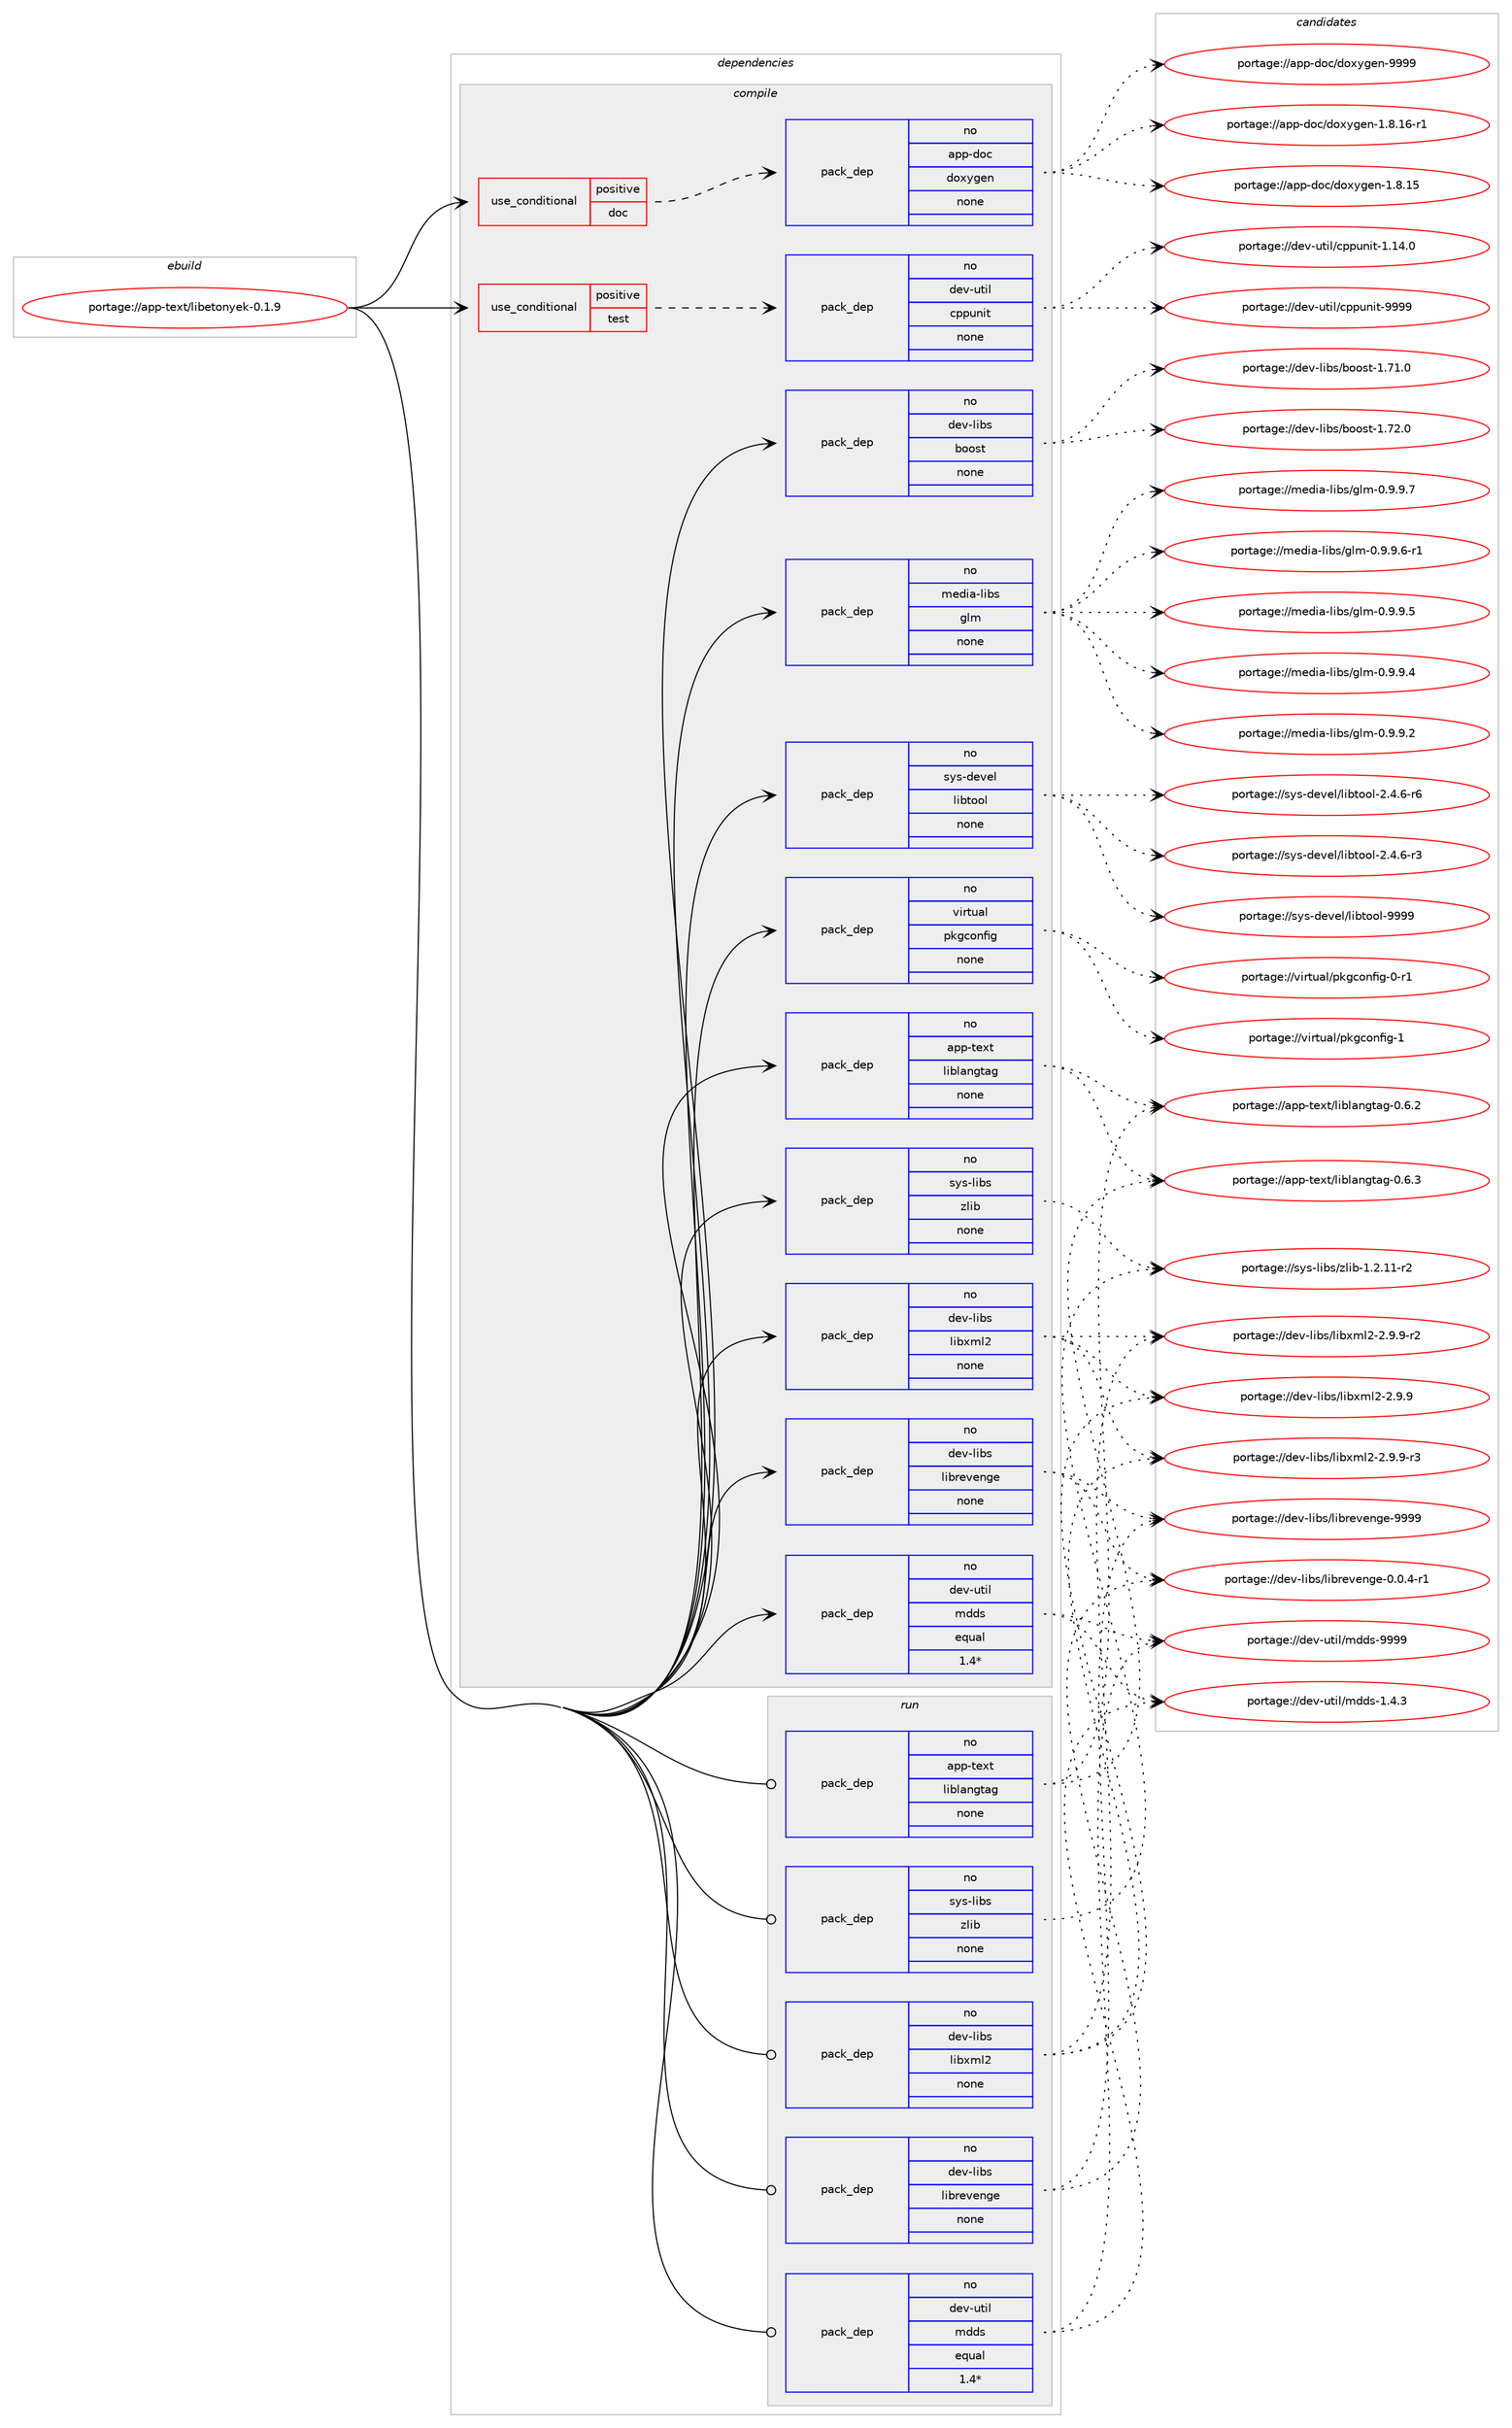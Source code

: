 digraph prolog {

# *************
# Graph options
# *************

newrank=true;
concentrate=true;
compound=true;
graph [rankdir=LR,fontname=Helvetica,fontsize=10,ranksep=1.5];#, ranksep=2.5, nodesep=0.2];
edge  [arrowhead=vee];
node  [fontname=Helvetica,fontsize=10];

# **********
# The ebuild
# **********

subgraph cluster_leftcol {
color=gray;
rank=same;
label=<<i>ebuild</i>>;
id [label="portage://app-text/libetonyek-0.1.9", color=red, width=4, href="../app-text/libetonyek-0.1.9.svg"];
}

# ****************
# The dependencies
# ****************

subgraph cluster_midcol {
color=gray;
label=<<i>dependencies</i>>;
subgraph cluster_compile {
fillcolor="#eeeeee";
style=filled;
label=<<i>compile</i>>;
subgraph cond140168 {
dependency596429 [label=<<TABLE BORDER="0" CELLBORDER="1" CELLSPACING="0" CELLPADDING="4"><TR><TD ROWSPAN="3" CELLPADDING="10">use_conditional</TD></TR><TR><TD>positive</TD></TR><TR><TD>doc</TD></TR></TABLE>>, shape=none, color=red];
subgraph pack448311 {
dependency596430 [label=<<TABLE BORDER="0" CELLBORDER="1" CELLSPACING="0" CELLPADDING="4" WIDTH="220"><TR><TD ROWSPAN="6" CELLPADDING="30">pack_dep</TD></TR><TR><TD WIDTH="110">no</TD></TR><TR><TD>app-doc</TD></TR><TR><TD>doxygen</TD></TR><TR><TD>none</TD></TR><TR><TD></TD></TR></TABLE>>, shape=none, color=blue];
}
dependency596429:e -> dependency596430:w [weight=20,style="dashed",arrowhead="vee"];
}
id:e -> dependency596429:w [weight=20,style="solid",arrowhead="vee"];
subgraph cond140169 {
dependency596431 [label=<<TABLE BORDER="0" CELLBORDER="1" CELLSPACING="0" CELLPADDING="4"><TR><TD ROWSPAN="3" CELLPADDING="10">use_conditional</TD></TR><TR><TD>positive</TD></TR><TR><TD>test</TD></TR></TABLE>>, shape=none, color=red];
subgraph pack448312 {
dependency596432 [label=<<TABLE BORDER="0" CELLBORDER="1" CELLSPACING="0" CELLPADDING="4" WIDTH="220"><TR><TD ROWSPAN="6" CELLPADDING="30">pack_dep</TD></TR><TR><TD WIDTH="110">no</TD></TR><TR><TD>dev-util</TD></TR><TR><TD>cppunit</TD></TR><TR><TD>none</TD></TR><TR><TD></TD></TR></TABLE>>, shape=none, color=blue];
}
dependency596431:e -> dependency596432:w [weight=20,style="dashed",arrowhead="vee"];
}
id:e -> dependency596431:w [weight=20,style="solid",arrowhead="vee"];
subgraph pack448313 {
dependency596433 [label=<<TABLE BORDER="0" CELLBORDER="1" CELLSPACING="0" CELLPADDING="4" WIDTH="220"><TR><TD ROWSPAN="6" CELLPADDING="30">pack_dep</TD></TR><TR><TD WIDTH="110">no</TD></TR><TR><TD>app-text</TD></TR><TR><TD>liblangtag</TD></TR><TR><TD>none</TD></TR><TR><TD></TD></TR></TABLE>>, shape=none, color=blue];
}
id:e -> dependency596433:w [weight=20,style="solid",arrowhead="vee"];
subgraph pack448314 {
dependency596434 [label=<<TABLE BORDER="0" CELLBORDER="1" CELLSPACING="0" CELLPADDING="4" WIDTH="220"><TR><TD ROWSPAN="6" CELLPADDING="30">pack_dep</TD></TR><TR><TD WIDTH="110">no</TD></TR><TR><TD>dev-libs</TD></TR><TR><TD>boost</TD></TR><TR><TD>none</TD></TR><TR><TD></TD></TR></TABLE>>, shape=none, color=blue];
}
id:e -> dependency596434:w [weight=20,style="solid",arrowhead="vee"];
subgraph pack448315 {
dependency596435 [label=<<TABLE BORDER="0" CELLBORDER="1" CELLSPACING="0" CELLPADDING="4" WIDTH="220"><TR><TD ROWSPAN="6" CELLPADDING="30">pack_dep</TD></TR><TR><TD WIDTH="110">no</TD></TR><TR><TD>dev-libs</TD></TR><TR><TD>librevenge</TD></TR><TR><TD>none</TD></TR><TR><TD></TD></TR></TABLE>>, shape=none, color=blue];
}
id:e -> dependency596435:w [weight=20,style="solid",arrowhead="vee"];
subgraph pack448316 {
dependency596436 [label=<<TABLE BORDER="0" CELLBORDER="1" CELLSPACING="0" CELLPADDING="4" WIDTH="220"><TR><TD ROWSPAN="6" CELLPADDING="30">pack_dep</TD></TR><TR><TD WIDTH="110">no</TD></TR><TR><TD>dev-libs</TD></TR><TR><TD>libxml2</TD></TR><TR><TD>none</TD></TR><TR><TD></TD></TR></TABLE>>, shape=none, color=blue];
}
id:e -> dependency596436:w [weight=20,style="solid",arrowhead="vee"];
subgraph pack448317 {
dependency596437 [label=<<TABLE BORDER="0" CELLBORDER="1" CELLSPACING="0" CELLPADDING="4" WIDTH="220"><TR><TD ROWSPAN="6" CELLPADDING="30">pack_dep</TD></TR><TR><TD WIDTH="110">no</TD></TR><TR><TD>dev-util</TD></TR><TR><TD>mdds</TD></TR><TR><TD>equal</TD></TR><TR><TD>1.4*</TD></TR></TABLE>>, shape=none, color=blue];
}
id:e -> dependency596437:w [weight=20,style="solid",arrowhead="vee"];
subgraph pack448318 {
dependency596438 [label=<<TABLE BORDER="0" CELLBORDER="1" CELLSPACING="0" CELLPADDING="4" WIDTH="220"><TR><TD ROWSPAN="6" CELLPADDING="30">pack_dep</TD></TR><TR><TD WIDTH="110">no</TD></TR><TR><TD>media-libs</TD></TR><TR><TD>glm</TD></TR><TR><TD>none</TD></TR><TR><TD></TD></TR></TABLE>>, shape=none, color=blue];
}
id:e -> dependency596438:w [weight=20,style="solid",arrowhead="vee"];
subgraph pack448319 {
dependency596439 [label=<<TABLE BORDER="0" CELLBORDER="1" CELLSPACING="0" CELLPADDING="4" WIDTH="220"><TR><TD ROWSPAN="6" CELLPADDING="30">pack_dep</TD></TR><TR><TD WIDTH="110">no</TD></TR><TR><TD>sys-devel</TD></TR><TR><TD>libtool</TD></TR><TR><TD>none</TD></TR><TR><TD></TD></TR></TABLE>>, shape=none, color=blue];
}
id:e -> dependency596439:w [weight=20,style="solid",arrowhead="vee"];
subgraph pack448320 {
dependency596440 [label=<<TABLE BORDER="0" CELLBORDER="1" CELLSPACING="0" CELLPADDING="4" WIDTH="220"><TR><TD ROWSPAN="6" CELLPADDING="30">pack_dep</TD></TR><TR><TD WIDTH="110">no</TD></TR><TR><TD>sys-libs</TD></TR><TR><TD>zlib</TD></TR><TR><TD>none</TD></TR><TR><TD></TD></TR></TABLE>>, shape=none, color=blue];
}
id:e -> dependency596440:w [weight=20,style="solid",arrowhead="vee"];
subgraph pack448321 {
dependency596441 [label=<<TABLE BORDER="0" CELLBORDER="1" CELLSPACING="0" CELLPADDING="4" WIDTH="220"><TR><TD ROWSPAN="6" CELLPADDING="30">pack_dep</TD></TR><TR><TD WIDTH="110">no</TD></TR><TR><TD>virtual</TD></TR><TR><TD>pkgconfig</TD></TR><TR><TD>none</TD></TR><TR><TD></TD></TR></TABLE>>, shape=none, color=blue];
}
id:e -> dependency596441:w [weight=20,style="solid",arrowhead="vee"];
}
subgraph cluster_compileandrun {
fillcolor="#eeeeee";
style=filled;
label=<<i>compile and run</i>>;
}
subgraph cluster_run {
fillcolor="#eeeeee";
style=filled;
label=<<i>run</i>>;
subgraph pack448322 {
dependency596442 [label=<<TABLE BORDER="0" CELLBORDER="1" CELLSPACING="0" CELLPADDING="4" WIDTH="220"><TR><TD ROWSPAN="6" CELLPADDING="30">pack_dep</TD></TR><TR><TD WIDTH="110">no</TD></TR><TR><TD>app-text</TD></TR><TR><TD>liblangtag</TD></TR><TR><TD>none</TD></TR><TR><TD></TD></TR></TABLE>>, shape=none, color=blue];
}
id:e -> dependency596442:w [weight=20,style="solid",arrowhead="odot"];
subgraph pack448323 {
dependency596443 [label=<<TABLE BORDER="0" CELLBORDER="1" CELLSPACING="0" CELLPADDING="4" WIDTH="220"><TR><TD ROWSPAN="6" CELLPADDING="30">pack_dep</TD></TR><TR><TD WIDTH="110">no</TD></TR><TR><TD>dev-libs</TD></TR><TR><TD>librevenge</TD></TR><TR><TD>none</TD></TR><TR><TD></TD></TR></TABLE>>, shape=none, color=blue];
}
id:e -> dependency596443:w [weight=20,style="solid",arrowhead="odot"];
subgraph pack448324 {
dependency596444 [label=<<TABLE BORDER="0" CELLBORDER="1" CELLSPACING="0" CELLPADDING="4" WIDTH="220"><TR><TD ROWSPAN="6" CELLPADDING="30">pack_dep</TD></TR><TR><TD WIDTH="110">no</TD></TR><TR><TD>dev-libs</TD></TR><TR><TD>libxml2</TD></TR><TR><TD>none</TD></TR><TR><TD></TD></TR></TABLE>>, shape=none, color=blue];
}
id:e -> dependency596444:w [weight=20,style="solid",arrowhead="odot"];
subgraph pack448325 {
dependency596445 [label=<<TABLE BORDER="0" CELLBORDER="1" CELLSPACING="0" CELLPADDING="4" WIDTH="220"><TR><TD ROWSPAN="6" CELLPADDING="30">pack_dep</TD></TR><TR><TD WIDTH="110">no</TD></TR><TR><TD>dev-util</TD></TR><TR><TD>mdds</TD></TR><TR><TD>equal</TD></TR><TR><TD>1.4*</TD></TR></TABLE>>, shape=none, color=blue];
}
id:e -> dependency596445:w [weight=20,style="solid",arrowhead="odot"];
subgraph pack448326 {
dependency596446 [label=<<TABLE BORDER="0" CELLBORDER="1" CELLSPACING="0" CELLPADDING="4" WIDTH="220"><TR><TD ROWSPAN="6" CELLPADDING="30">pack_dep</TD></TR><TR><TD WIDTH="110">no</TD></TR><TR><TD>sys-libs</TD></TR><TR><TD>zlib</TD></TR><TR><TD>none</TD></TR><TR><TD></TD></TR></TABLE>>, shape=none, color=blue];
}
id:e -> dependency596446:w [weight=20,style="solid",arrowhead="odot"];
}
}

# **************
# The candidates
# **************

subgraph cluster_choices {
rank=same;
color=gray;
label=<<i>candidates</i>>;

subgraph choice448311 {
color=black;
nodesep=1;
choice971121124510011199471001111201211031011104557575757 [label="portage://app-doc/doxygen-9999", color=red, width=4,href="../app-doc/doxygen-9999.svg"];
choice97112112451001119947100111120121103101110454946564649544511449 [label="portage://app-doc/doxygen-1.8.16-r1", color=red, width=4,href="../app-doc/doxygen-1.8.16-r1.svg"];
choice9711211245100111994710011112012110310111045494656464953 [label="portage://app-doc/doxygen-1.8.15", color=red, width=4,href="../app-doc/doxygen-1.8.15.svg"];
dependency596430:e -> choice971121124510011199471001111201211031011104557575757:w [style=dotted,weight="100"];
dependency596430:e -> choice97112112451001119947100111120121103101110454946564649544511449:w [style=dotted,weight="100"];
dependency596430:e -> choice9711211245100111994710011112012110310111045494656464953:w [style=dotted,weight="100"];
}
subgraph choice448312 {
color=black;
nodesep=1;
choice1001011184511711610510847991121121171101051164557575757 [label="portage://dev-util/cppunit-9999", color=red, width=4,href="../dev-util/cppunit-9999.svg"];
choice10010111845117116105108479911211211711010511645494649524648 [label="portage://dev-util/cppunit-1.14.0", color=red, width=4,href="../dev-util/cppunit-1.14.0.svg"];
dependency596432:e -> choice1001011184511711610510847991121121171101051164557575757:w [style=dotted,weight="100"];
dependency596432:e -> choice10010111845117116105108479911211211711010511645494649524648:w [style=dotted,weight="100"];
}
subgraph choice448313 {
color=black;
nodesep=1;
choice971121124511610112011647108105981089711010311697103454846544651 [label="portage://app-text/liblangtag-0.6.3", color=red, width=4,href="../app-text/liblangtag-0.6.3.svg"];
choice971121124511610112011647108105981089711010311697103454846544650 [label="portage://app-text/liblangtag-0.6.2", color=red, width=4,href="../app-text/liblangtag-0.6.2.svg"];
dependency596433:e -> choice971121124511610112011647108105981089711010311697103454846544651:w [style=dotted,weight="100"];
dependency596433:e -> choice971121124511610112011647108105981089711010311697103454846544650:w [style=dotted,weight="100"];
}
subgraph choice448314 {
color=black;
nodesep=1;
choice1001011184510810598115479811111111511645494655504648 [label="portage://dev-libs/boost-1.72.0", color=red, width=4,href="../dev-libs/boost-1.72.0.svg"];
choice1001011184510810598115479811111111511645494655494648 [label="portage://dev-libs/boost-1.71.0", color=red, width=4,href="../dev-libs/boost-1.71.0.svg"];
dependency596434:e -> choice1001011184510810598115479811111111511645494655504648:w [style=dotted,weight="100"];
dependency596434:e -> choice1001011184510810598115479811111111511645494655494648:w [style=dotted,weight="100"];
}
subgraph choice448315 {
color=black;
nodesep=1;
choice100101118451081059811547108105981141011181011101031014557575757 [label="portage://dev-libs/librevenge-9999", color=red, width=4,href="../dev-libs/librevenge-9999.svg"];
choice100101118451081059811547108105981141011181011101031014548464846524511449 [label="portage://dev-libs/librevenge-0.0.4-r1", color=red, width=4,href="../dev-libs/librevenge-0.0.4-r1.svg"];
dependency596435:e -> choice100101118451081059811547108105981141011181011101031014557575757:w [style=dotted,weight="100"];
dependency596435:e -> choice100101118451081059811547108105981141011181011101031014548464846524511449:w [style=dotted,weight="100"];
}
subgraph choice448316 {
color=black;
nodesep=1;
choice10010111845108105981154710810598120109108504550465746574511451 [label="portage://dev-libs/libxml2-2.9.9-r3", color=red, width=4,href="../dev-libs/libxml2-2.9.9-r3.svg"];
choice10010111845108105981154710810598120109108504550465746574511450 [label="portage://dev-libs/libxml2-2.9.9-r2", color=red, width=4,href="../dev-libs/libxml2-2.9.9-r2.svg"];
choice1001011184510810598115471081059812010910850455046574657 [label="portage://dev-libs/libxml2-2.9.9", color=red, width=4,href="../dev-libs/libxml2-2.9.9.svg"];
dependency596436:e -> choice10010111845108105981154710810598120109108504550465746574511451:w [style=dotted,weight="100"];
dependency596436:e -> choice10010111845108105981154710810598120109108504550465746574511450:w [style=dotted,weight="100"];
dependency596436:e -> choice1001011184510810598115471081059812010910850455046574657:w [style=dotted,weight="100"];
}
subgraph choice448317 {
color=black;
nodesep=1;
choice10010111845117116105108471091001001154557575757 [label="portage://dev-util/mdds-9999", color=red, width=4,href="../dev-util/mdds-9999.svg"];
choice1001011184511711610510847109100100115454946524651 [label="portage://dev-util/mdds-1.4.3", color=red, width=4,href="../dev-util/mdds-1.4.3.svg"];
dependency596437:e -> choice10010111845117116105108471091001001154557575757:w [style=dotted,weight="100"];
dependency596437:e -> choice1001011184511711610510847109100100115454946524651:w [style=dotted,weight="100"];
}
subgraph choice448318 {
color=black;
nodesep=1;
choice109101100105974510810598115471031081094548465746574655 [label="portage://media-libs/glm-0.9.9.7", color=red, width=4,href="../media-libs/glm-0.9.9.7.svg"];
choice1091011001059745108105981154710310810945484657465746544511449 [label="portage://media-libs/glm-0.9.9.6-r1", color=red, width=4,href="../media-libs/glm-0.9.9.6-r1.svg"];
choice109101100105974510810598115471031081094548465746574653 [label="portage://media-libs/glm-0.9.9.5", color=red, width=4,href="../media-libs/glm-0.9.9.5.svg"];
choice109101100105974510810598115471031081094548465746574652 [label="portage://media-libs/glm-0.9.9.4", color=red, width=4,href="../media-libs/glm-0.9.9.4.svg"];
choice109101100105974510810598115471031081094548465746574650 [label="portage://media-libs/glm-0.9.9.2", color=red, width=4,href="../media-libs/glm-0.9.9.2.svg"];
dependency596438:e -> choice109101100105974510810598115471031081094548465746574655:w [style=dotted,weight="100"];
dependency596438:e -> choice1091011001059745108105981154710310810945484657465746544511449:w [style=dotted,weight="100"];
dependency596438:e -> choice109101100105974510810598115471031081094548465746574653:w [style=dotted,weight="100"];
dependency596438:e -> choice109101100105974510810598115471031081094548465746574652:w [style=dotted,weight="100"];
dependency596438:e -> choice109101100105974510810598115471031081094548465746574650:w [style=dotted,weight="100"];
}
subgraph choice448319 {
color=black;
nodesep=1;
choice1151211154510010111810110847108105981161111111084557575757 [label="portage://sys-devel/libtool-9999", color=red, width=4,href="../sys-devel/libtool-9999.svg"];
choice1151211154510010111810110847108105981161111111084550465246544511454 [label="portage://sys-devel/libtool-2.4.6-r6", color=red, width=4,href="../sys-devel/libtool-2.4.6-r6.svg"];
choice1151211154510010111810110847108105981161111111084550465246544511451 [label="portage://sys-devel/libtool-2.4.6-r3", color=red, width=4,href="../sys-devel/libtool-2.4.6-r3.svg"];
dependency596439:e -> choice1151211154510010111810110847108105981161111111084557575757:w [style=dotted,weight="100"];
dependency596439:e -> choice1151211154510010111810110847108105981161111111084550465246544511454:w [style=dotted,weight="100"];
dependency596439:e -> choice1151211154510010111810110847108105981161111111084550465246544511451:w [style=dotted,weight="100"];
}
subgraph choice448320 {
color=black;
nodesep=1;
choice11512111545108105981154712210810598454946504649494511450 [label="portage://sys-libs/zlib-1.2.11-r2", color=red, width=4,href="../sys-libs/zlib-1.2.11-r2.svg"];
dependency596440:e -> choice11512111545108105981154712210810598454946504649494511450:w [style=dotted,weight="100"];
}
subgraph choice448321 {
color=black;
nodesep=1;
choice1181051141161179710847112107103991111101021051034549 [label="portage://virtual/pkgconfig-1", color=red, width=4,href="../virtual/pkgconfig-1.svg"];
choice11810511411611797108471121071039911111010210510345484511449 [label="portage://virtual/pkgconfig-0-r1", color=red, width=4,href="../virtual/pkgconfig-0-r1.svg"];
dependency596441:e -> choice1181051141161179710847112107103991111101021051034549:w [style=dotted,weight="100"];
dependency596441:e -> choice11810511411611797108471121071039911111010210510345484511449:w [style=dotted,weight="100"];
}
subgraph choice448322 {
color=black;
nodesep=1;
choice971121124511610112011647108105981089711010311697103454846544651 [label="portage://app-text/liblangtag-0.6.3", color=red, width=4,href="../app-text/liblangtag-0.6.3.svg"];
choice971121124511610112011647108105981089711010311697103454846544650 [label="portage://app-text/liblangtag-0.6.2", color=red, width=4,href="../app-text/liblangtag-0.6.2.svg"];
dependency596442:e -> choice971121124511610112011647108105981089711010311697103454846544651:w [style=dotted,weight="100"];
dependency596442:e -> choice971121124511610112011647108105981089711010311697103454846544650:w [style=dotted,weight="100"];
}
subgraph choice448323 {
color=black;
nodesep=1;
choice100101118451081059811547108105981141011181011101031014557575757 [label="portage://dev-libs/librevenge-9999", color=red, width=4,href="../dev-libs/librevenge-9999.svg"];
choice100101118451081059811547108105981141011181011101031014548464846524511449 [label="portage://dev-libs/librevenge-0.0.4-r1", color=red, width=4,href="../dev-libs/librevenge-0.0.4-r1.svg"];
dependency596443:e -> choice100101118451081059811547108105981141011181011101031014557575757:w [style=dotted,weight="100"];
dependency596443:e -> choice100101118451081059811547108105981141011181011101031014548464846524511449:w [style=dotted,weight="100"];
}
subgraph choice448324 {
color=black;
nodesep=1;
choice10010111845108105981154710810598120109108504550465746574511451 [label="portage://dev-libs/libxml2-2.9.9-r3", color=red, width=4,href="../dev-libs/libxml2-2.9.9-r3.svg"];
choice10010111845108105981154710810598120109108504550465746574511450 [label="portage://dev-libs/libxml2-2.9.9-r2", color=red, width=4,href="../dev-libs/libxml2-2.9.9-r2.svg"];
choice1001011184510810598115471081059812010910850455046574657 [label="portage://dev-libs/libxml2-2.9.9", color=red, width=4,href="../dev-libs/libxml2-2.9.9.svg"];
dependency596444:e -> choice10010111845108105981154710810598120109108504550465746574511451:w [style=dotted,weight="100"];
dependency596444:e -> choice10010111845108105981154710810598120109108504550465746574511450:w [style=dotted,weight="100"];
dependency596444:e -> choice1001011184510810598115471081059812010910850455046574657:w [style=dotted,weight="100"];
}
subgraph choice448325 {
color=black;
nodesep=1;
choice10010111845117116105108471091001001154557575757 [label="portage://dev-util/mdds-9999", color=red, width=4,href="../dev-util/mdds-9999.svg"];
choice1001011184511711610510847109100100115454946524651 [label="portage://dev-util/mdds-1.4.3", color=red, width=4,href="../dev-util/mdds-1.4.3.svg"];
dependency596445:e -> choice10010111845117116105108471091001001154557575757:w [style=dotted,weight="100"];
dependency596445:e -> choice1001011184511711610510847109100100115454946524651:w [style=dotted,weight="100"];
}
subgraph choice448326 {
color=black;
nodesep=1;
choice11512111545108105981154712210810598454946504649494511450 [label="portage://sys-libs/zlib-1.2.11-r2", color=red, width=4,href="../sys-libs/zlib-1.2.11-r2.svg"];
dependency596446:e -> choice11512111545108105981154712210810598454946504649494511450:w [style=dotted,weight="100"];
}
}

}
